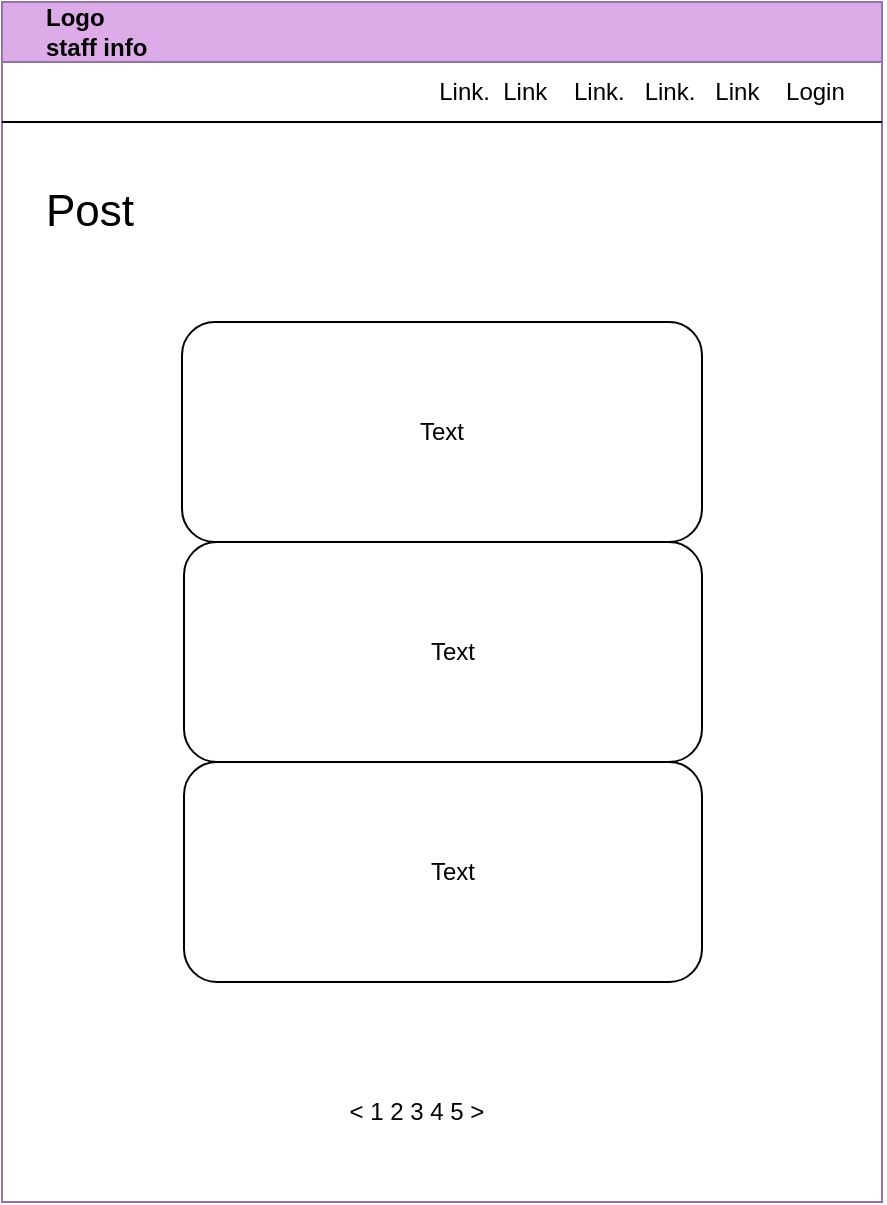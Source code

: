 <mxfile version="24.0.7" type="device">
  <diagram name="Page-1" id="cunMfvtEORI8jYnx5THH">
    <mxGraphModel dx="1434" dy="761" grid="1" gridSize="10" guides="1" tooltips="1" connect="1" arrows="1" fold="1" page="1" pageScale="1" pageWidth="850" pageHeight="1100" math="0" shadow="0">
      <root>
        <mxCell id="0" />
        <mxCell id="1" parent="0" />
        <mxCell id="UHKg6KsPvyjuCtMLgwtb-2" value="&amp;nbsp; &amp;nbsp; &amp;nbsp; Logo&lt;div&gt;&amp;nbsp; &amp;nbsp; &amp;nbsp; staff info&lt;/div&gt;" style="swimlane;whiteSpace=wrap;html=1;align=left;startSize=30;fillColor=#DDABE7;strokeColor=#9673a6;" vertex="1" parent="1">
          <mxGeometry x="200" y="80" width="440" height="600" as="geometry" />
        </mxCell>
        <mxCell id="UHKg6KsPvyjuCtMLgwtb-4" value="Link.&amp;nbsp; Link&amp;nbsp; &amp;nbsp; Link.&amp;nbsp; &amp;nbsp;Link.&amp;nbsp; &amp;nbsp;Link&amp;nbsp; &amp;nbsp; Login" style="text;html=1;align=center;verticalAlign=middle;whiteSpace=wrap;rounded=0;" vertex="1" parent="UHKg6KsPvyjuCtMLgwtb-2">
          <mxGeometry x="200" y="30" width="240" height="30" as="geometry" />
        </mxCell>
        <mxCell id="UHKg6KsPvyjuCtMLgwtb-10" value="&lt;font style=&quot;font-size: 22px;&quot;&gt;Post&lt;/font&gt;" style="text;html=1;align=left;verticalAlign=middle;whiteSpace=wrap;rounded=0;" vertex="1" parent="UHKg6KsPvyjuCtMLgwtb-2">
          <mxGeometry x="20" y="90" width="180" height="30" as="geometry" />
        </mxCell>
        <mxCell id="UHKg6KsPvyjuCtMLgwtb-37" value="&amp;lt; 1 2 3 4 5 &amp;gt;" style="text;html=1;align=center;verticalAlign=middle;whiteSpace=wrap;rounded=0;" vertex="1" parent="UHKg6KsPvyjuCtMLgwtb-2">
          <mxGeometry x="150" y="540" width="115" height="30" as="geometry" />
        </mxCell>
        <mxCell id="UHKg6KsPvyjuCtMLgwtb-38" value="" style="rounded=1;whiteSpace=wrap;html=1;" vertex="1" parent="UHKg6KsPvyjuCtMLgwtb-2">
          <mxGeometry x="90" y="160" width="260" height="110" as="geometry" />
        </mxCell>
        <mxCell id="UHKg6KsPvyjuCtMLgwtb-39" value="" style="rounded=1;whiteSpace=wrap;html=1;" vertex="1" parent="UHKg6KsPvyjuCtMLgwtb-2">
          <mxGeometry x="91" y="270" width="259" height="110" as="geometry" />
        </mxCell>
        <mxCell id="UHKg6KsPvyjuCtMLgwtb-40" value="Text" style="text;html=1;align=center;verticalAlign=middle;whiteSpace=wrap;rounded=0;" vertex="1" parent="UHKg6KsPvyjuCtMLgwtb-2">
          <mxGeometry x="165" y="190" width="110" height="50" as="geometry" />
        </mxCell>
        <mxCell id="UHKg6KsPvyjuCtMLgwtb-41" value="Text" style="text;html=1;align=center;verticalAlign=middle;whiteSpace=wrap;rounded=0;" vertex="1" parent="UHKg6KsPvyjuCtMLgwtb-2">
          <mxGeometry x="158" y="297.5" width="135" height="55" as="geometry" />
        </mxCell>
        <mxCell id="UHKg6KsPvyjuCtMLgwtb-42" value="" style="rounded=1;whiteSpace=wrap;html=1;" vertex="1" parent="UHKg6KsPvyjuCtMLgwtb-2">
          <mxGeometry x="91" y="380" width="259" height="110" as="geometry" />
        </mxCell>
        <mxCell id="UHKg6KsPvyjuCtMLgwtb-43" value="Text" style="text;html=1;align=center;verticalAlign=middle;whiteSpace=wrap;rounded=0;" vertex="1" parent="UHKg6KsPvyjuCtMLgwtb-2">
          <mxGeometry x="158" y="407.5" width="135" height="55" as="geometry" />
        </mxCell>
        <mxCell id="UHKg6KsPvyjuCtMLgwtb-5" value="" style="endArrow=none;html=1;rounded=0;entryX=1;entryY=1;entryDx=0;entryDy=0;" edge="1" parent="1" target="UHKg6KsPvyjuCtMLgwtb-4">
          <mxGeometry width="50" height="50" relative="1" as="geometry">
            <mxPoint x="200" y="140" as="sourcePoint" />
            <mxPoint x="450" y="300" as="targetPoint" />
          </mxGeometry>
        </mxCell>
      </root>
    </mxGraphModel>
  </diagram>
</mxfile>
